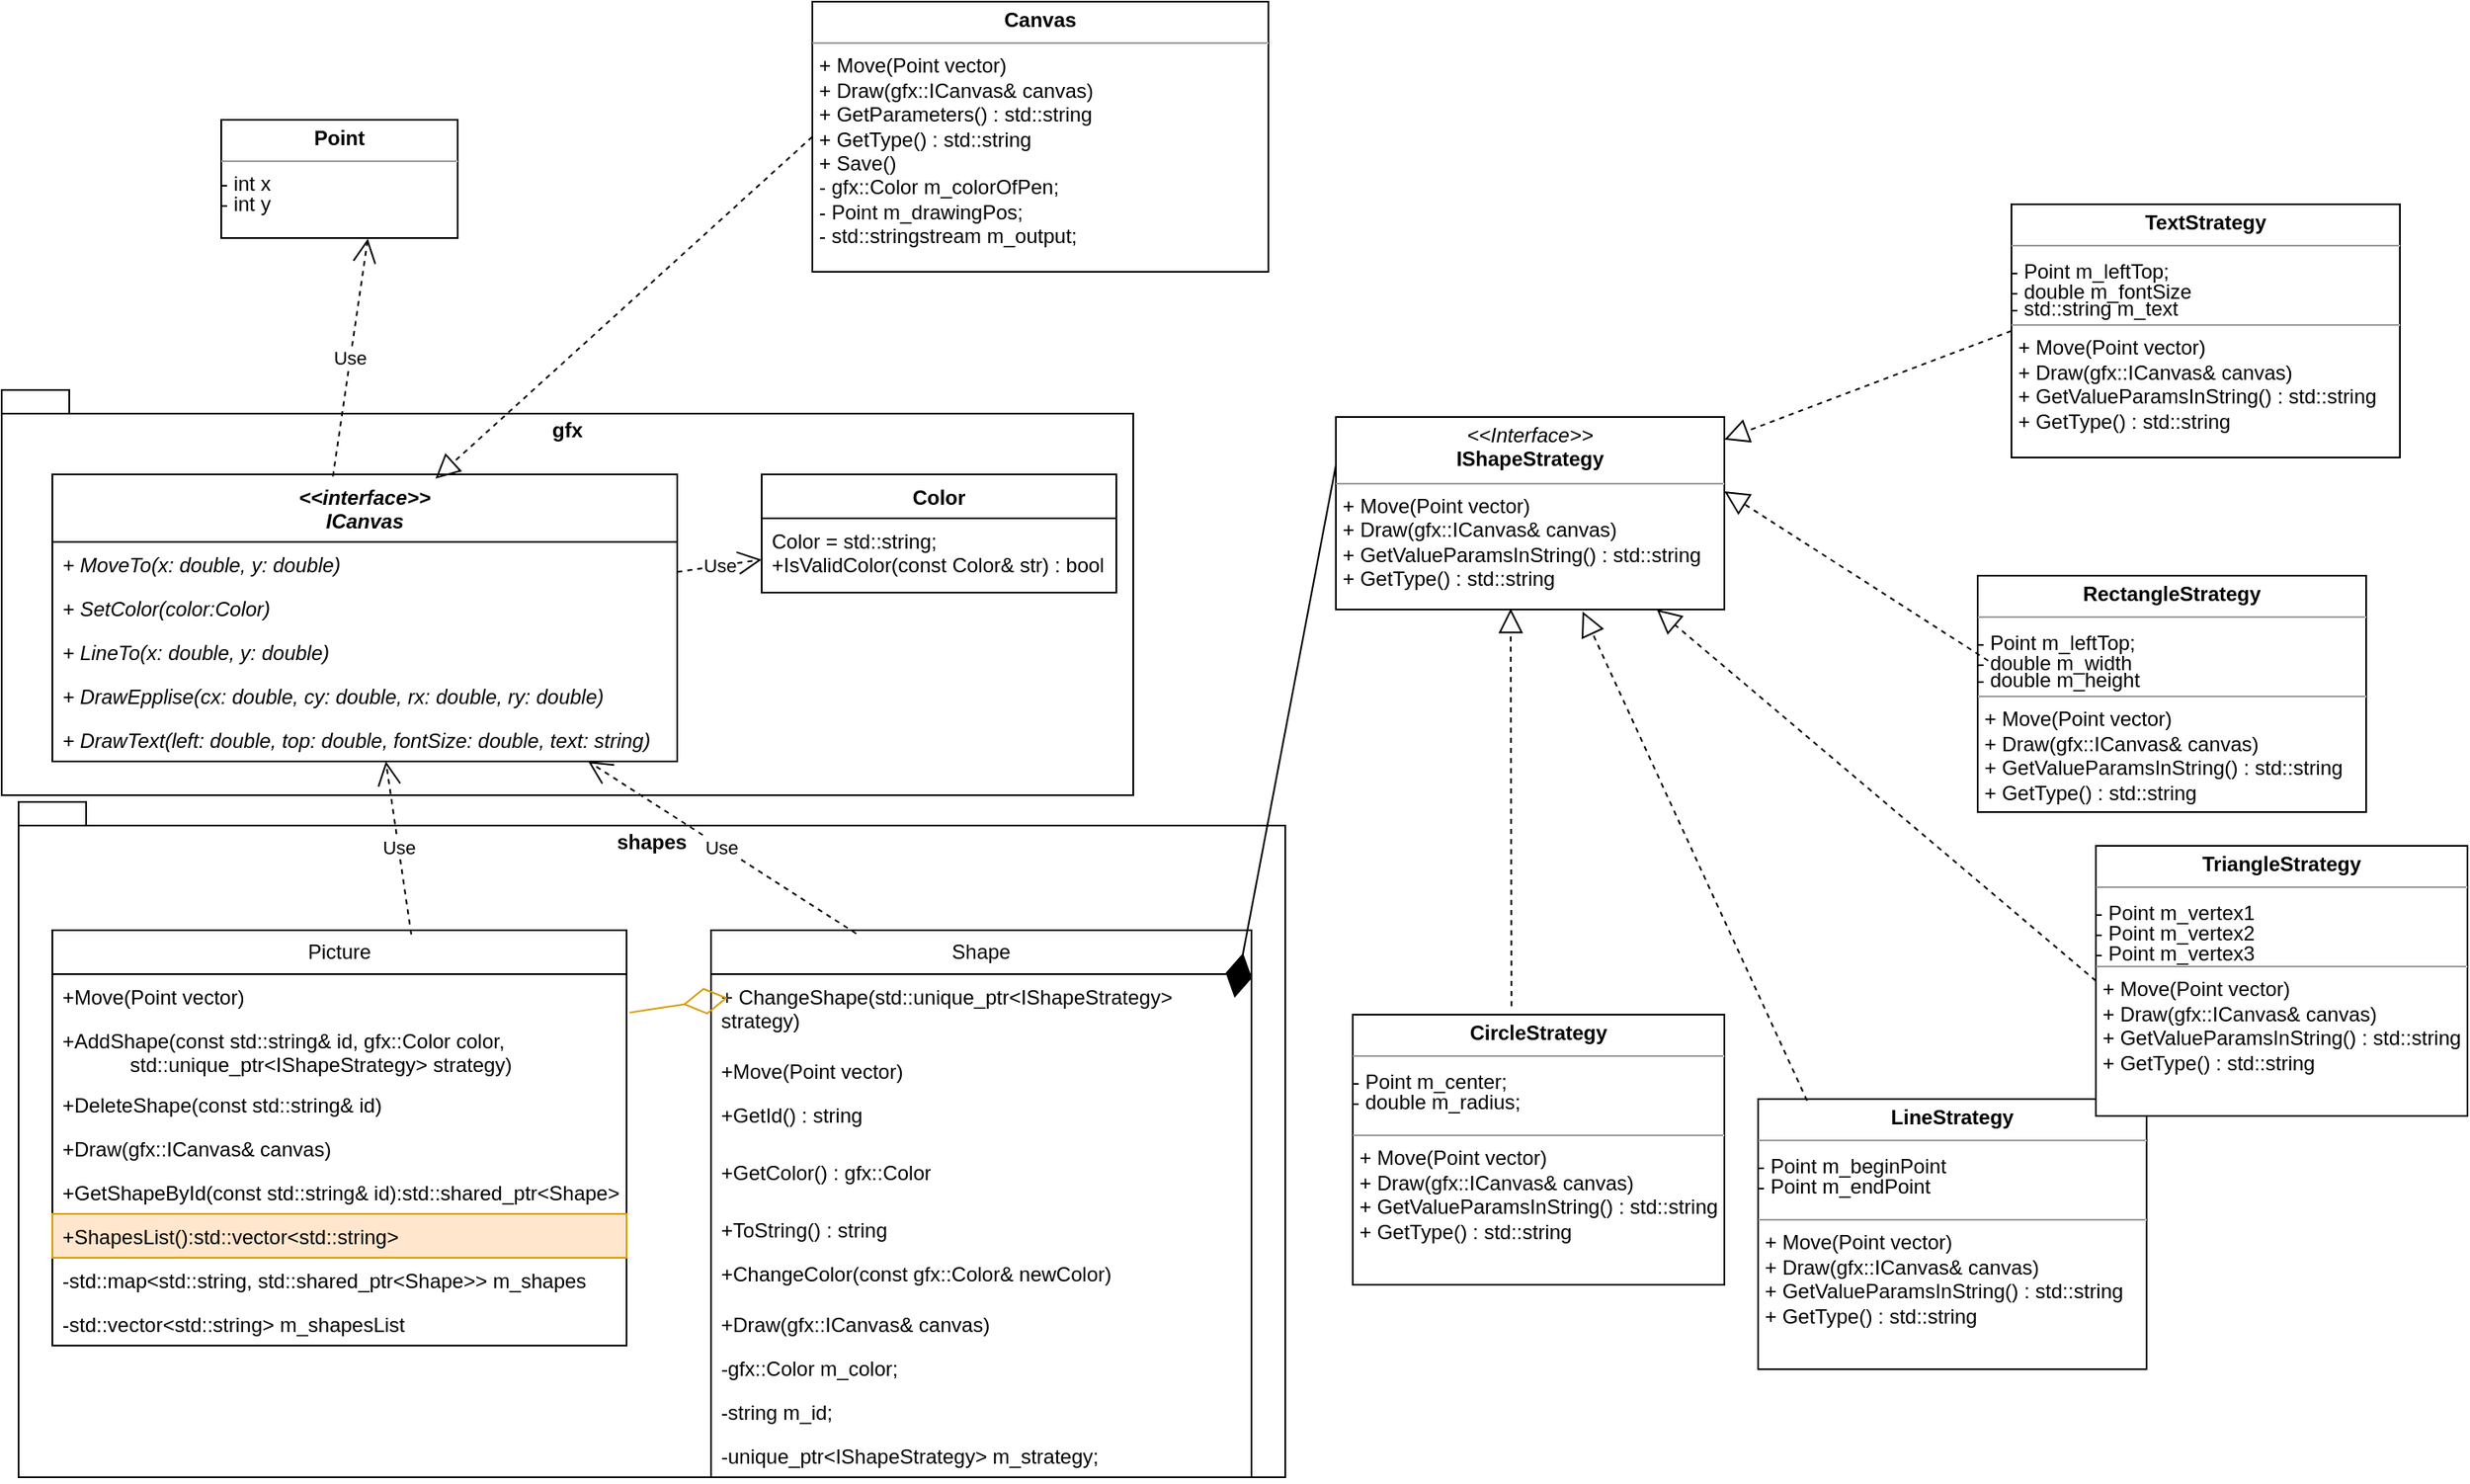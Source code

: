 <mxfile version="22.0.1" type="device">
  <diagram name="Page-1" id="Y_azgNVQeFD8-NLl5OH-">
    <mxGraphModel dx="1179" dy="676" grid="1" gridSize="10" guides="1" tooltips="1" connect="1" arrows="1" fold="1" page="1" pageScale="1" pageWidth="850" pageHeight="1100" math="0" shadow="0">
      <root>
        <mxCell id="0" />
        <mxCell id="1" parent="0" />
        <mxCell id="2vqlKhICtp8Nh0tTjIv2-14" value="gfx" style="shape=folder;fontStyle=1;spacingTop=10;tabWidth=40;tabHeight=14;tabPosition=left;html=1;whiteSpace=wrap;verticalAlign=top;" parent="1" vertex="1">
          <mxGeometry x="230" y="290" width="670" height="240" as="geometry" />
        </mxCell>
        <mxCell id="2vqlKhICtp8Nh0tTjIv2-5" value="&lt;&lt;interface&gt;&gt;&#xa;ICanvas" style="swimlane;fontStyle=3;align=center;verticalAlign=top;childLayout=stackLayout;horizontal=1;startSize=40;horizontalStack=0;resizeParent=1;resizeParentMax=0;resizeLast=0;collapsible=1;marginBottom=0;" parent="1" vertex="1">
          <mxGeometry x="260" y="340" width="370" height="170" as="geometry" />
        </mxCell>
        <mxCell id="2vqlKhICtp8Nh0tTjIv2-6" value="+ MoveTo(x: double, y: double)" style="text;strokeColor=none;fillColor=none;align=left;verticalAlign=top;spacingLeft=4;spacingRight=4;overflow=hidden;rotatable=0;points=[[0,0.5],[1,0.5]];portConstraint=eastwest;fontStyle=2" parent="2vqlKhICtp8Nh0tTjIv2-5" vertex="1">
          <mxGeometry y="40" width="370" height="26" as="geometry" />
        </mxCell>
        <mxCell id="2vqlKhICtp8Nh0tTjIv2-7" value="+ SetColor(color:Color)" style="text;strokeColor=none;fillColor=none;align=left;verticalAlign=top;spacingLeft=4;spacingRight=4;overflow=hidden;rotatable=0;points=[[0,0.5],[1,0.5]];portConstraint=eastwest;fontStyle=2" parent="2vqlKhICtp8Nh0tTjIv2-5" vertex="1">
          <mxGeometry y="66" width="370" height="26" as="geometry" />
        </mxCell>
        <mxCell id="2vqlKhICtp8Nh0tTjIv2-8" value="+ LineTo(x: double, y: double)" style="text;strokeColor=none;fillColor=none;align=left;verticalAlign=top;spacingLeft=4;spacingRight=4;overflow=hidden;rotatable=0;points=[[0,0.5],[1,0.5]];portConstraint=eastwest;fontStyle=2" parent="2vqlKhICtp8Nh0tTjIv2-5" vertex="1">
          <mxGeometry y="92" width="370" height="26" as="geometry" />
        </mxCell>
        <mxCell id="2vqlKhICtp8Nh0tTjIv2-26" value="+ DrawEpplise(cx: double, cy: double, rx: double, ry: double)" style="text;strokeColor=none;fillColor=none;align=left;verticalAlign=top;spacingLeft=4;spacingRight=4;overflow=hidden;rotatable=0;points=[[0,0.5],[1,0.5]];portConstraint=eastwest;fontStyle=2" parent="2vqlKhICtp8Nh0tTjIv2-5" vertex="1">
          <mxGeometry y="118" width="370" height="26" as="geometry" />
        </mxCell>
        <mxCell id="0E1A6W2-sqb5neXjDaSQ-1" value="+ DrawText(left: double, top: double, fontSize: double, text: string)" style="text;strokeColor=none;fillColor=none;align=left;verticalAlign=top;spacingLeft=4;spacingRight=4;overflow=hidden;rotatable=0;points=[[0,0.5],[1,0.5]];portConstraint=eastwest;fontStyle=2" parent="2vqlKhICtp8Nh0tTjIv2-5" vertex="1">
          <mxGeometry y="144" width="370" height="26" as="geometry" />
        </mxCell>
        <mxCell id="2vqlKhICtp8Nh0tTjIv2-9" value="Color" style="swimlane;fontStyle=1;align=center;verticalAlign=top;childLayout=stackLayout;horizontal=1;startSize=26;horizontalStack=0;resizeParent=1;resizeParentMax=0;resizeLast=0;collapsible=1;marginBottom=0;" parent="1" vertex="1">
          <mxGeometry x="680" y="340" width="210" height="70" as="geometry" />
        </mxCell>
        <mxCell id="2vqlKhICtp8Nh0tTjIv2-12" value="Color = std::string;&#xa;+IsValidColor(const Color&amp; str) : bool" style="text;strokeColor=none;fillColor=none;align=left;verticalAlign=top;spacingLeft=4;spacingRight=4;overflow=hidden;rotatable=0;points=[[0,0.5],[1,0.5]];portConstraint=eastwest;" parent="2vqlKhICtp8Nh0tTjIv2-9" vertex="1">
          <mxGeometry y="26" width="210" height="44" as="geometry" />
        </mxCell>
        <mxCell id="2vqlKhICtp8Nh0tTjIv2-13" value="Use" style="endArrow=open;endSize=12;dashed=1;html=1;rounded=0;" parent="1" source="2vqlKhICtp8Nh0tTjIv2-5" target="2vqlKhICtp8Nh0tTjIv2-9" edge="1">
          <mxGeometry width="160" relative="1" as="geometry">
            <mxPoint x="210" y="520" as="sourcePoint" />
            <mxPoint x="370" y="520" as="targetPoint" />
          </mxGeometry>
        </mxCell>
        <mxCell id="2vqlKhICtp8Nh0tTjIv2-15" value="shapes" style="shape=folder;fontStyle=1;spacingTop=10;tabWidth=40;tabHeight=14;tabPosition=left;html=1;whiteSpace=wrap;verticalAlign=top;" parent="1" vertex="1">
          <mxGeometry x="240" y="534" width="750" height="400" as="geometry" />
        </mxCell>
        <mxCell id="t1mvF5aTB_zWRKH5jWpR-13" value="Shape" style="swimlane;fontStyle=0;childLayout=stackLayout;horizontal=1;startSize=26;fillColor=none;horizontalStack=0;resizeParent=1;resizeParentMax=0;resizeLast=0;collapsible=1;marginBottom=0;whiteSpace=wrap;html=1;" parent="1" vertex="1">
          <mxGeometry x="650" y="610" width="320" height="324" as="geometry" />
        </mxCell>
        <mxCell id="t1mvF5aTB_zWRKH5jWpR-41" value="" style="endArrow=diamondThin;endFill=1;endSize=24;html=1;rounded=0;exitX=0;exitY=0.25;exitDx=0;exitDy=0;" parent="t1mvF5aTB_zWRKH5jWpR-13" source="t1mvF5aTB_zWRKH5jWpR-40" edge="1">
          <mxGeometry width="160" relative="1" as="geometry">
            <mxPoint x="430" y="53.45" as="sourcePoint" />
            <mxPoint x="310" y="39.998" as="targetPoint" />
          </mxGeometry>
        </mxCell>
        <mxCell id="t1mvF5aTB_zWRKH5jWpR-14" value="+&amp;nbsp;ChangeShape(std::unique_ptr&amp;lt;IShapeStrategy&amp;gt; strategy)" style="text;strokeColor=none;fillColor=none;align=left;verticalAlign=top;spacingLeft=4;spacingRight=4;overflow=hidden;rotatable=0;points=[[0,0.5],[1,0.5]];portConstraint=eastwest;whiteSpace=wrap;html=1;" parent="t1mvF5aTB_zWRKH5jWpR-13" vertex="1">
          <mxGeometry y="26" width="320" height="44" as="geometry" />
        </mxCell>
        <mxCell id="t1mvF5aTB_zWRKH5jWpR-15" value="+Move(Point vector)" style="text;strokeColor=none;fillColor=none;align=left;verticalAlign=top;spacingLeft=4;spacingRight=4;overflow=hidden;rotatable=0;points=[[0,0.5],[1,0.5]];portConstraint=eastwest;whiteSpace=wrap;html=1;" parent="t1mvF5aTB_zWRKH5jWpR-13" vertex="1">
          <mxGeometry y="70" width="320" height="26" as="geometry" />
        </mxCell>
        <mxCell id="t1mvF5aTB_zWRKH5jWpR-20" value="+GetId() : string" style="text;strokeColor=none;fillColor=none;align=left;verticalAlign=top;spacingLeft=4;spacingRight=4;overflow=hidden;rotatable=0;points=[[0,0.5],[1,0.5]];portConstraint=eastwest;whiteSpace=wrap;html=1;" parent="t1mvF5aTB_zWRKH5jWpR-13" vertex="1">
          <mxGeometry y="96" width="320" height="34" as="geometry" />
        </mxCell>
        <mxCell id="t1mvF5aTB_zWRKH5jWpR-16" value="+GetColor() : gfx::Color" style="text;strokeColor=none;fillColor=none;align=left;verticalAlign=top;spacingLeft=4;spacingRight=4;overflow=hidden;rotatable=0;points=[[0,0.5],[1,0.5]];portConstraint=eastwest;whiteSpace=wrap;html=1;" parent="t1mvF5aTB_zWRKH5jWpR-13" vertex="1">
          <mxGeometry y="130" width="320" height="34" as="geometry" />
        </mxCell>
        <mxCell id="t1mvF5aTB_zWRKH5jWpR-22" value="+ToString() : string" style="text;strokeColor=none;fillColor=none;align=left;verticalAlign=top;spacingLeft=4;spacingRight=4;overflow=hidden;rotatable=0;points=[[0,0.5],[1,0.5]];portConstraint=eastwest;whiteSpace=wrap;html=1;" parent="t1mvF5aTB_zWRKH5jWpR-13" vertex="1">
          <mxGeometry y="164" width="320" height="26" as="geometry" />
        </mxCell>
        <mxCell id="t1mvF5aTB_zWRKH5jWpR-21" value="+ChangeColor(const gfx::Color&amp;amp; newColor)" style="text;strokeColor=none;fillColor=none;align=left;verticalAlign=top;spacingLeft=4;spacingRight=4;overflow=hidden;rotatable=0;points=[[0,0.5],[1,0.5]];portConstraint=eastwest;whiteSpace=wrap;html=1;" parent="t1mvF5aTB_zWRKH5jWpR-13" vertex="1">
          <mxGeometry y="190" width="320" height="30" as="geometry" />
        </mxCell>
        <mxCell id="t1mvF5aTB_zWRKH5jWpR-24" value="+Draw(gfx::ICanvas&amp;amp; canvas)" style="text;strokeColor=none;fillColor=none;align=left;verticalAlign=top;spacingLeft=4;spacingRight=4;overflow=hidden;rotatable=0;points=[[0,0.5],[1,0.5]];portConstraint=eastwest;whiteSpace=wrap;html=1;" parent="t1mvF5aTB_zWRKH5jWpR-13" vertex="1">
          <mxGeometry y="220" width="320" height="26" as="geometry" />
        </mxCell>
        <mxCell id="t1mvF5aTB_zWRKH5jWpR-25" value="-gfx::Color m_color;" style="text;strokeColor=none;fillColor=none;align=left;verticalAlign=top;spacingLeft=4;spacingRight=4;overflow=hidden;rotatable=0;points=[[0,0.5],[1,0.5]];portConstraint=eastwest;whiteSpace=wrap;html=1;" parent="t1mvF5aTB_zWRKH5jWpR-13" vertex="1">
          <mxGeometry y="246" width="320" height="26" as="geometry" />
        </mxCell>
        <mxCell id="t1mvF5aTB_zWRKH5jWpR-26" value="-string m_id;" style="text;strokeColor=none;fillColor=none;align=left;verticalAlign=top;spacingLeft=4;spacingRight=4;overflow=hidden;rotatable=0;points=[[0,0.5],[1,0.5]];portConstraint=eastwest;whiteSpace=wrap;html=1;" parent="t1mvF5aTB_zWRKH5jWpR-13" vertex="1">
          <mxGeometry y="272" width="320" height="26" as="geometry" />
        </mxCell>
        <mxCell id="t1mvF5aTB_zWRKH5jWpR-28" value="-unique_ptr&amp;lt;IShapeStrategy&amp;gt; m_strategy;" style="text;strokeColor=none;fillColor=none;align=left;verticalAlign=top;spacingLeft=4;spacingRight=4;overflow=hidden;rotatable=0;points=[[0,0.5],[1,0.5]];portConstraint=eastwest;whiteSpace=wrap;html=1;" parent="t1mvF5aTB_zWRKH5jWpR-13" vertex="1">
          <mxGeometry y="298" width="320" height="26" as="geometry" />
        </mxCell>
        <mxCell id="t1mvF5aTB_zWRKH5jWpR-31" value="Picture" style="swimlane;fontStyle=0;childLayout=stackLayout;horizontal=1;startSize=26;fillColor=none;horizontalStack=0;resizeParent=1;resizeParentMax=0;resizeLast=0;collapsible=1;marginBottom=0;whiteSpace=wrap;html=1;" parent="1" vertex="1">
          <mxGeometry x="260" y="610" width="340" height="246" as="geometry" />
        </mxCell>
        <mxCell id="t1mvF5aTB_zWRKH5jWpR-32" value="+Move(Point vector)" style="text;strokeColor=none;fillColor=none;align=left;verticalAlign=top;spacingLeft=4;spacingRight=4;overflow=hidden;rotatable=0;points=[[0,0.5],[1,0.5]];portConstraint=eastwest;whiteSpace=wrap;html=1;" parent="t1mvF5aTB_zWRKH5jWpR-31" vertex="1">
          <mxGeometry y="26" width="340" height="26" as="geometry" />
        </mxCell>
        <mxCell id="n3NUByrdHhENyWRDGCiz-2" value="" style="endArrow=diamondThin;endFill=0;endSize=24;html=1;rounded=0;exitX=1.005;exitY=-0.084;exitDx=0;exitDy=0;exitPerimeter=0;fillColor=#ffe6cc;strokeColor=#d79b00;" edge="1" parent="t1mvF5aTB_zWRKH5jWpR-31" source="t1mvF5aTB_zWRKH5jWpR-33">
          <mxGeometry width="160" relative="1" as="geometry">
            <mxPoint x="240" y="40" as="sourcePoint" />
            <mxPoint x="400" y="40" as="targetPoint" />
          </mxGeometry>
        </mxCell>
        <mxCell id="t1mvF5aTB_zWRKH5jWpR-33" value="+AddShape(const std::string&amp;amp; id, gfx::Color color,&lt;div&gt;&lt;span style=&quot;&quot;&gt;&lt;span style=&quot;&quot;&gt;&lt;span style=&quot;white-space: pre;&quot;&gt;&amp;nbsp;&amp;nbsp;&amp;nbsp;&amp;nbsp;&lt;/span&gt;&lt;span style=&quot;white-space: pre;&quot;&gt;&amp;nbsp;&amp;nbsp;&amp;nbsp;&amp;nbsp;&lt;/span&gt;&lt;span style=&quot;white-space: pre;&quot;&gt;&amp;nbsp;&amp;nbsp;&amp;nbsp;&amp;nbsp;&lt;/span&gt;&lt;/span&gt;std::unique_ptr&amp;lt;IShapeStrategy&amp;gt; strategy)&lt;/span&gt;&lt;/div&gt;" style="text;strokeColor=none;fillColor=none;align=left;verticalAlign=top;spacingLeft=4;spacingRight=4;overflow=hidden;rotatable=0;points=[[0,0.5],[1,0.5]];portConstraint=eastwest;whiteSpace=wrap;html=1;" parent="t1mvF5aTB_zWRKH5jWpR-31" vertex="1">
          <mxGeometry y="52" width="340" height="38" as="geometry" />
        </mxCell>
        <mxCell id="t1mvF5aTB_zWRKH5jWpR-34" value="+DeleteShape(const std::string&amp;amp; id)" style="text;strokeColor=none;fillColor=none;align=left;verticalAlign=top;spacingLeft=4;spacingRight=4;overflow=hidden;rotatable=0;points=[[0,0.5],[1,0.5]];portConstraint=eastwest;whiteSpace=wrap;html=1;" parent="t1mvF5aTB_zWRKH5jWpR-31" vertex="1">
          <mxGeometry y="90" width="340" height="26" as="geometry" />
        </mxCell>
        <mxCell id="t1mvF5aTB_zWRKH5jWpR-29" value="+Draw(gfx::ICanvas&amp;amp; canvas)" style="text;strokeColor=none;fillColor=none;align=left;verticalAlign=top;spacingLeft=4;spacingRight=4;overflow=hidden;rotatable=0;points=[[0,0.5],[1,0.5]];portConstraint=eastwest;whiteSpace=wrap;html=1;" parent="t1mvF5aTB_zWRKH5jWpR-31" vertex="1">
          <mxGeometry y="116" width="340" height="26" as="geometry" />
        </mxCell>
        <mxCell id="t1mvF5aTB_zWRKH5jWpR-30" value="+GetShapeById(const std::string&amp;amp; id):std::shared_ptr&amp;lt;Shape&amp;gt;" style="text;strokeColor=none;fillColor=none;align=left;verticalAlign=top;spacingLeft=4;spacingRight=4;overflow=hidden;rotatable=0;points=[[0,0.5],[1,0.5]];portConstraint=eastwest;whiteSpace=wrap;html=1;" parent="t1mvF5aTB_zWRKH5jWpR-31" vertex="1">
          <mxGeometry y="142" width="340" height="26" as="geometry" />
        </mxCell>
        <mxCell id="t1mvF5aTB_zWRKH5jWpR-36" value="+ShapesList():std::vector&amp;lt;std::string&amp;gt;" style="text;strokeColor=#d79b00;fillColor=#ffe6cc;align=left;verticalAlign=top;spacingLeft=4;spacingRight=4;overflow=hidden;rotatable=0;points=[[0,0.5],[1,0.5]];portConstraint=eastwest;whiteSpace=wrap;html=1;" parent="t1mvF5aTB_zWRKH5jWpR-31" vertex="1">
          <mxGeometry y="168" width="340" height="26" as="geometry" />
        </mxCell>
        <mxCell id="t1mvF5aTB_zWRKH5jWpR-38" value="-std::map&amp;lt;std::string, std::shared_ptr&amp;lt;Shape&amp;gt;&amp;gt; m_shapes" style="text;strokeColor=none;fillColor=none;align=left;verticalAlign=top;spacingLeft=4;spacingRight=4;overflow=hidden;rotatable=0;points=[[0,0.5],[1,0.5]];portConstraint=eastwest;whiteSpace=wrap;html=1;" parent="t1mvF5aTB_zWRKH5jWpR-31" vertex="1">
          <mxGeometry y="194" width="340" height="26" as="geometry" />
        </mxCell>
        <mxCell id="t1mvF5aTB_zWRKH5jWpR-37" value="-std::vector&amp;lt;std::string&amp;gt; m_shapesList" style="text;strokeColor=none;fillColor=none;align=left;verticalAlign=top;spacingLeft=4;spacingRight=4;overflow=hidden;rotatable=0;points=[[0,0.5],[1,0.5]];portConstraint=eastwest;whiteSpace=wrap;html=1;" parent="t1mvF5aTB_zWRKH5jWpR-31" vertex="1">
          <mxGeometry y="220" width="340" height="26" as="geometry" />
        </mxCell>
        <mxCell id="t1mvF5aTB_zWRKH5jWpR-40" value="&lt;p style=&quot;margin:0px;margin-top:4px;text-align:center;&quot;&gt;&lt;i&gt;&amp;lt;&amp;lt;Interface&amp;gt;&amp;gt;&lt;/i&gt;&lt;br&gt;&lt;b&gt;IShapeStrategy&lt;/b&gt;&lt;/p&gt;&lt;hr size=&quot;1&quot;&gt;&lt;p style=&quot;margin:0px;margin-left:4px;&quot;&gt;+ Move(Point vector)&lt;/p&gt;&lt;p style=&quot;margin:0px;margin-left:4px;&quot;&gt;+ Draw(gfx::ICanvas&amp;amp; canvas)&lt;/p&gt;&lt;p style=&quot;margin:0px;margin-left:4px;&quot;&gt;+ GetValueParamsInString() : std::string&lt;/p&gt;&lt;p style=&quot;margin:0px;margin-left:4px;&quot;&gt;+ GetType() : std::string&lt;/p&gt;" style="verticalAlign=top;align=left;overflow=fill;fontSize=12;fontFamily=Helvetica;html=1;whiteSpace=wrap;" parent="1" vertex="1">
          <mxGeometry x="1020" y="306" width="230" height="114" as="geometry" />
        </mxCell>
        <mxCell id="t1mvF5aTB_zWRKH5jWpR-50" value="&lt;p style=&quot;margin:0px;margin-top:4px;text-align:center;&quot;&gt;&lt;b&gt;LineStrategy&lt;/b&gt;&lt;/p&gt;&lt;hr size=&quot;1&quot;&gt;&lt;div style=&quot;height:2px;&quot;&gt;&lt;div style=&quot;height:2px;&quot;&gt;&lt;br&gt;&lt;/div&gt;&lt;div style=&quot;height:2px;&quot;&gt;- Point m_beginPoint&lt;/div&gt;&lt;div style=&quot;height:2px;&quot;&gt;&lt;span style=&quot;&quot;&gt;&amp;nbsp;&amp;nbsp;&amp;nbsp;&amp;nbsp;&lt;/span&gt;&lt;/div&gt;&lt;div style=&quot;height:2px;&quot;&gt;&lt;br&gt;&lt;/div&gt;&lt;div style=&quot;height:2px;&quot;&gt;&lt;br&gt;&lt;/div&gt;&lt;div style=&quot;height:2px;&quot;&gt;&lt;br&gt;&lt;/div&gt;&lt;div style=&quot;height:2px;&quot;&gt;&lt;br&gt;&lt;/div&gt;&lt;div style=&quot;height:2px;&quot;&gt;- Point m_endPoint&lt;/div&gt;&lt;/div&gt;&lt;div style=&quot;height:2px;&quot;&gt;&lt;br&gt;&lt;/div&gt;&lt;div style=&quot;height:2px;&quot;&gt;&lt;br&gt;&lt;/div&gt;&lt;div style=&quot;height:2px;&quot;&gt;&lt;br&gt;&lt;/div&gt;&lt;div style=&quot;height:2px;&quot;&gt;&lt;br&gt;&lt;/div&gt;&lt;div style=&quot;height:2px;&quot;&gt;&lt;br&gt;&lt;/div&gt;&lt;div style=&quot;height:2px;&quot;&gt;&lt;br&gt;&lt;/div&gt;&lt;div style=&quot;height:2px;&quot;&gt;&lt;br&gt;&lt;/div&gt;&lt;div style=&quot;height:2px;&quot;&gt;&lt;br&gt;&lt;/div&gt;&lt;div style=&quot;height:2px;&quot;&gt;&lt;br&gt;&lt;/div&gt;&lt;div style=&quot;height:2px;&quot;&gt;&lt;br&gt;&lt;/div&gt;&lt;div style=&quot;height:2px;&quot;&gt;&lt;br&gt;&lt;/div&gt;&lt;div style=&quot;height:2px;&quot;&gt;&lt;br&gt;&lt;/div&gt;&lt;div style=&quot;height:2px;&quot;&gt;&lt;br&gt;&lt;/div&gt;&lt;div style=&quot;height:2px;&quot;&gt;&lt;br&gt;&lt;/div&gt;&lt;div style=&quot;height:2px;&quot;&gt;&lt;br&gt;&lt;/div&gt;&lt;div style=&quot;height:2px;&quot;&gt;&lt;br&gt;&lt;/div&gt;&lt;hr size=&quot;1&quot;&gt;&lt;div style=&quot;height:2px;&quot;&gt;&lt;p style=&quot;border-color: var(--border-color); margin: 0px 0px 0px 4px;&quot;&gt;+ Move(Point vector)&lt;/p&gt;&lt;p style=&quot;border-color: var(--border-color); margin: 0px 0px 0px 4px;&quot;&gt;+ Draw(gfx::ICanvas&amp;amp; canvas)&lt;/p&gt;&lt;p style=&quot;border-color: var(--border-color); margin: 0px 0px 0px 4px;&quot;&gt;+&amp;nbsp;GetValueParamsInString() : std::string&lt;/p&gt;&lt;p style=&quot;border-color: var(--border-color); margin: 0px 0px 0px 4px;&quot;&gt;+ GetType() : std::string&lt;/p&gt;&lt;/div&gt;" style="verticalAlign=top;align=left;overflow=fill;fontSize=12;fontFamily=Helvetica;html=1;whiteSpace=wrap;" parent="1" vertex="1">
          <mxGeometry x="1270" y="710" width="230" height="160" as="geometry" />
        </mxCell>
        <mxCell id="t1mvF5aTB_zWRKH5jWpR-59" value="&lt;p style=&quot;margin:0px;margin-top:4px;text-align:center;&quot;&gt;&lt;b&gt;TriangleStrategy&lt;/b&gt;&lt;/p&gt;&lt;hr size=&quot;1&quot;&gt;&lt;div style=&quot;height:2px;&quot;&gt;&lt;div style=&quot;height:2px;&quot;&gt;&lt;br&gt;&lt;/div&gt;&lt;div style=&quot;height:2px;&quot;&gt;- Point m_vertex1&lt;/div&gt;&lt;div style=&quot;height:2px;&quot;&gt;&lt;span style=&quot;&quot;&gt;&amp;nbsp;&amp;nbsp;&amp;nbsp;&amp;nbsp;&lt;/span&gt;&lt;/div&gt;&lt;div style=&quot;height:2px;&quot;&gt;&lt;br&gt;&lt;/div&gt;&lt;div style=&quot;height:2px;&quot;&gt;&lt;br&gt;&lt;/div&gt;&lt;div style=&quot;height:2px;&quot;&gt;&lt;br&gt;&lt;/div&gt;&lt;div style=&quot;height:2px;&quot;&gt;&lt;br&gt;&lt;/div&gt;&lt;div style=&quot;height:2px;&quot;&gt;- Point m_vertex2&lt;/div&gt;&lt;div style=&quot;height:2px;&quot;&gt;&lt;br&gt;&lt;/div&gt;&lt;div style=&quot;height:2px;&quot;&gt;&lt;br&gt;&lt;/div&gt;&lt;div style=&quot;height:2px;&quot;&gt;&lt;br&gt;&lt;/div&gt;&lt;div style=&quot;height:2px;&quot;&gt;&lt;br&gt;&lt;/div&gt;&lt;div style=&quot;height:2px;&quot;&gt;&lt;br&gt;&lt;/div&gt;&lt;div style=&quot;height:2px;&quot;&gt;- Point m_vertex3&lt;/div&gt;&lt;/div&gt;&lt;div style=&quot;height:2px;&quot;&gt;&lt;br&gt;&lt;/div&gt;&lt;div style=&quot;height:2px;&quot;&gt;&lt;br&gt;&lt;/div&gt;&lt;div style=&quot;height:2px;&quot;&gt;&lt;br&gt;&lt;/div&gt;&lt;div style=&quot;height:2px;&quot;&gt;&lt;br&gt;&lt;/div&gt;&lt;div style=&quot;height:2px;&quot;&gt;&lt;br&gt;&lt;/div&gt;&lt;div style=&quot;height:2px;&quot;&gt;&lt;br&gt;&lt;/div&gt;&lt;div style=&quot;height:2px;&quot;&gt;&lt;br&gt;&lt;/div&gt;&lt;div style=&quot;height:2px;&quot;&gt;&lt;br&gt;&lt;/div&gt;&lt;div style=&quot;height:2px;&quot;&gt;&lt;br&gt;&lt;/div&gt;&lt;div style=&quot;height:2px;&quot;&gt;&lt;br&gt;&lt;/div&gt;&lt;div style=&quot;height:2px;&quot;&gt;&lt;br&gt;&lt;/div&gt;&lt;div style=&quot;height:2px;&quot;&gt;&lt;br&gt;&lt;/div&gt;&lt;div style=&quot;height:2px;&quot;&gt;&lt;br&gt;&lt;/div&gt;&lt;div style=&quot;height:2px;&quot;&gt;&lt;br&gt;&lt;/div&gt;&lt;div style=&quot;height:2px;&quot;&gt;&lt;br&gt;&lt;/div&gt;&lt;div style=&quot;height:2px;&quot;&gt;&lt;br&gt;&lt;/div&gt;&lt;hr size=&quot;1&quot;&gt;&lt;div style=&quot;height:2px;&quot;&gt;&lt;p style=&quot;border-color: var(--border-color); margin: 0px 0px 0px 4px;&quot;&gt;+ Move(Point vector)&lt;/p&gt;&lt;p style=&quot;border-color: var(--border-color); margin: 0px 0px 0px 4px;&quot;&gt;+ Draw(gfx::ICanvas&amp;amp; canvas)&lt;/p&gt;&lt;p style=&quot;border-color: var(--border-color); margin: 0px 0px 0px 4px;&quot;&gt;+&amp;nbsp;GetValueParamsInString() : std::string&lt;/p&gt;&lt;p style=&quot;border-color: var(--border-color); margin: 0px 0px 0px 4px;&quot;&gt;+ GetType() : std::string&lt;/p&gt;&lt;/div&gt;" style="verticalAlign=top;align=left;overflow=fill;fontSize=12;fontFamily=Helvetica;html=1;whiteSpace=wrap;" parent="1" vertex="1">
          <mxGeometry x="1470" y="560" width="220" height="160" as="geometry" />
        </mxCell>
        <mxCell id="t1mvF5aTB_zWRKH5jWpR-54" value="&lt;p style=&quot;margin:0px;margin-top:4px;text-align:center;&quot;&gt;&lt;b&gt;CircleStrategy&lt;/b&gt;&lt;/p&gt;&lt;hr size=&quot;1&quot;&gt;&lt;div style=&quot;height:2px;&quot;&gt;&lt;div style=&quot;height:2px;&quot;&gt;&lt;br&gt;&lt;/div&gt;&lt;div style=&quot;height:2px;&quot;&gt;- Point m_center;&lt;/div&gt;&lt;div style=&quot;height:2px;&quot;&gt;&lt;span style=&quot;&quot;&gt;&amp;nbsp;&amp;nbsp;&amp;nbsp;&amp;nbsp;&lt;/span&gt;&lt;/div&gt;&lt;div style=&quot;height:2px;&quot;&gt;&lt;br&gt;&lt;/div&gt;&lt;div style=&quot;height:2px;&quot;&gt;&lt;br&gt;&lt;/div&gt;&lt;div style=&quot;height:2px;&quot;&gt;&lt;br&gt;&lt;/div&gt;&lt;div style=&quot;height:2px;&quot;&gt;&lt;br&gt;&lt;/div&gt;&lt;div style=&quot;height:2px;&quot;&gt;- double m_radius;&lt;/div&gt;&lt;/div&gt;&lt;div style=&quot;height:2px;&quot;&gt;&lt;br&gt;&lt;/div&gt;&lt;div style=&quot;height:2px;&quot;&gt;&lt;br&gt;&lt;/div&gt;&lt;div style=&quot;height:2px;&quot;&gt;&lt;br&gt;&lt;/div&gt;&lt;div style=&quot;height:2px;&quot;&gt;&lt;br&gt;&lt;/div&gt;&lt;div style=&quot;height:2px;&quot;&gt;&lt;br&gt;&lt;/div&gt;&lt;div style=&quot;height:2px;&quot;&gt;&lt;br&gt;&lt;/div&gt;&lt;div style=&quot;height:2px;&quot;&gt;&lt;br&gt;&lt;/div&gt;&lt;div style=&quot;height:2px;&quot;&gt;&lt;br&gt;&lt;/div&gt;&lt;div style=&quot;height:2px;&quot;&gt;&lt;br&gt;&lt;/div&gt;&lt;div style=&quot;height:2px;&quot;&gt;&lt;br&gt;&lt;/div&gt;&lt;div style=&quot;height:2px;&quot;&gt;&lt;br&gt;&lt;/div&gt;&lt;div style=&quot;height:2px;&quot;&gt;&lt;br&gt;&lt;/div&gt;&lt;div style=&quot;height:2px;&quot;&gt;&lt;br&gt;&lt;/div&gt;&lt;div style=&quot;height:2px;&quot;&gt;&lt;br&gt;&lt;/div&gt;&lt;div style=&quot;height:2px;&quot;&gt;&lt;br&gt;&lt;/div&gt;&lt;div style=&quot;height:2px;&quot;&gt;&lt;br&gt;&lt;/div&gt;&lt;hr size=&quot;1&quot;&gt;&lt;div style=&quot;height:2px;&quot;&gt;&lt;p style=&quot;border-color: var(--border-color); margin: 0px 0px 0px 4px;&quot;&gt;+ Move(Point vector)&lt;/p&gt;&lt;p style=&quot;border-color: var(--border-color); margin: 0px 0px 0px 4px;&quot;&gt;+ Draw(gfx::ICanvas&amp;amp; canvas)&lt;/p&gt;&lt;p style=&quot;border-color: var(--border-color); margin: 0px 0px 0px 4px;&quot;&gt;+&amp;nbsp;GetValueParamsInString() : std::string&lt;/p&gt;&lt;p style=&quot;border-color: var(--border-color); margin: 0px 0px 0px 4px;&quot;&gt;+ GetType() : std::string&lt;/p&gt;&lt;/div&gt;" style="verticalAlign=top;align=left;overflow=fill;fontSize=12;fontFamily=Helvetica;html=1;whiteSpace=wrap;" parent="1" vertex="1">
          <mxGeometry x="1030" y="660" width="220" height="160" as="geometry" />
        </mxCell>
        <mxCell id="t1mvF5aTB_zWRKH5jWpR-57" value="&lt;p style=&quot;margin:0px;margin-top:4px;text-align:center;&quot;&gt;&lt;b&gt;RectangleStrategy&lt;/b&gt;&lt;/p&gt;&lt;hr size=&quot;1&quot;&gt;&lt;div style=&quot;height:2px;&quot;&gt;&lt;div style=&quot;height:2px;&quot;&gt;&lt;br&gt;&lt;/div&gt;&lt;div style=&quot;height:2px;&quot;&gt;- Point m_leftTop;&lt;/div&gt;&lt;div style=&quot;height:2px;&quot;&gt;&lt;span style=&quot;&quot;&gt;&amp;nbsp;&amp;nbsp;&amp;nbsp;&amp;nbsp;&lt;/span&gt;&lt;/div&gt;&lt;div style=&quot;height:2px;&quot;&gt;&lt;br&gt;&lt;/div&gt;&lt;div style=&quot;height:2px;&quot;&gt;&lt;br&gt;&lt;/div&gt;&lt;div style=&quot;height:2px;&quot;&gt;&lt;br&gt;&lt;/div&gt;&lt;div style=&quot;height:2px;&quot;&gt;&lt;br&gt;&lt;/div&gt;&lt;div style=&quot;height:2px;&quot;&gt;- double m_width&lt;/div&gt;&lt;div style=&quot;height:2px;&quot;&gt;&lt;br&gt;&lt;/div&gt;&lt;div style=&quot;height:2px;&quot;&gt;&lt;br&gt;&lt;/div&gt;&lt;div style=&quot;height:2px;&quot;&gt;&lt;br&gt;&lt;/div&gt;&lt;div style=&quot;height:2px;&quot;&gt;&lt;br&gt;&lt;/div&gt;&lt;div style=&quot;height:2px;&quot;&gt;- double m_height&lt;/div&gt;&lt;/div&gt;&lt;div style=&quot;height:2px;&quot;&gt;&lt;br&gt;&lt;/div&gt;&lt;div style=&quot;height:2px;&quot;&gt;&lt;br&gt;&lt;/div&gt;&lt;div style=&quot;height:2px;&quot;&gt;&lt;br&gt;&lt;/div&gt;&lt;div style=&quot;height:2px;&quot;&gt;&lt;br&gt;&lt;/div&gt;&lt;div style=&quot;height:2px;&quot;&gt;&lt;br&gt;&lt;/div&gt;&lt;div style=&quot;height:2px;&quot;&gt;&lt;br&gt;&lt;/div&gt;&lt;div style=&quot;height:2px;&quot;&gt;&lt;br&gt;&lt;/div&gt;&lt;div style=&quot;height:2px;&quot;&gt;&lt;br&gt;&lt;/div&gt;&lt;div style=&quot;height:2px;&quot;&gt;&lt;br&gt;&lt;/div&gt;&lt;div style=&quot;height:2px;&quot;&gt;&lt;br&gt;&lt;/div&gt;&lt;div style=&quot;height:2px;&quot;&gt;&lt;br&gt;&lt;/div&gt;&lt;div style=&quot;height:2px;&quot;&gt;&lt;br&gt;&lt;/div&gt;&lt;div style=&quot;height:2px;&quot;&gt;&lt;br&gt;&lt;/div&gt;&lt;div style=&quot;height:2px;&quot;&gt;&lt;br&gt;&lt;/div&gt;&lt;div style=&quot;height:2px;&quot;&gt;&lt;br&gt;&lt;/div&gt;&lt;div style=&quot;height:2px;&quot;&gt;&lt;br&gt;&lt;/div&gt;&lt;hr size=&quot;1&quot;&gt;&lt;div style=&quot;height:2px;&quot;&gt;&lt;p style=&quot;border-color: var(--border-color); margin: 0px 0px 0px 4px;&quot;&gt;+ Move(Point vector)&lt;/p&gt;&lt;p style=&quot;border-color: var(--border-color); margin: 0px 0px 0px 4px;&quot;&gt;+ Draw(gfx::ICanvas&amp;amp; canvas)&lt;/p&gt;&lt;p style=&quot;border-color: var(--border-color); margin: 0px 0px 0px 4px;&quot;&gt;+&amp;nbsp;GetValueParamsInString() : std::string&lt;/p&gt;&lt;p style=&quot;border-color: var(--border-color); margin: 0px 0px 0px 4px;&quot;&gt;+ GetType() : std::string&lt;/p&gt;&lt;/div&gt;" style="verticalAlign=top;align=left;overflow=fill;fontSize=12;fontFamily=Helvetica;html=1;whiteSpace=wrap;" parent="1" vertex="1">
          <mxGeometry x="1400" y="400" width="230" height="140" as="geometry" />
        </mxCell>
        <mxCell id="t1mvF5aTB_zWRKH5jWpR-61" value="&lt;p style=&quot;margin:0px;margin-top:4px;text-align:center;&quot;&gt;&lt;b&gt;TextStrategy&lt;/b&gt;&lt;/p&gt;&lt;hr size=&quot;1&quot;&gt;&lt;div style=&quot;height:2px;&quot;&gt;&lt;div style=&quot;height:2px;&quot;&gt;&lt;br&gt;&lt;/div&gt;&lt;div style=&quot;height:2px;&quot;&gt;- Point m_leftTop;&lt;/div&gt;&lt;div style=&quot;height:2px;&quot;&gt;&lt;span style=&quot;&quot;&gt;&amp;nbsp;&amp;nbsp;&amp;nbsp;&amp;nbsp;&lt;/span&gt;&lt;/div&gt;&lt;div style=&quot;height:2px;&quot;&gt;&lt;br&gt;&lt;/div&gt;&lt;div style=&quot;height:2px;&quot;&gt;&lt;br&gt;&lt;/div&gt;&lt;div style=&quot;height:2px;&quot;&gt;&lt;br&gt;&lt;/div&gt;&lt;div style=&quot;height:2px;&quot;&gt;&lt;br&gt;&lt;/div&gt;&lt;div style=&quot;height:2px;&quot;&gt;- double m_fontSize&lt;/div&gt;&lt;div style=&quot;height:2px;&quot;&gt;&lt;br&gt;&lt;/div&gt;&lt;div style=&quot;height:2px;&quot;&gt;&lt;br&gt;&lt;/div&gt;&lt;div style=&quot;height:2px;&quot;&gt;&lt;br&gt;&lt;/div&gt;&lt;div style=&quot;height:2px;&quot;&gt;&lt;br&gt;&lt;/div&gt;&lt;div style=&quot;height:2px;&quot;&gt;- std::string m_text&lt;/div&gt;&lt;/div&gt;&lt;div style=&quot;height:2px;&quot;&gt;&lt;br&gt;&lt;/div&gt;&lt;div style=&quot;height:2px;&quot;&gt;&lt;br&gt;&lt;/div&gt;&lt;div style=&quot;height:2px;&quot;&gt;&lt;br&gt;&lt;/div&gt;&lt;div style=&quot;height:2px;&quot;&gt;&lt;br&gt;&lt;/div&gt;&lt;div style=&quot;height:2px;&quot;&gt;&lt;br&gt;&lt;/div&gt;&lt;div style=&quot;height:2px;&quot;&gt;&lt;br&gt;&lt;/div&gt;&lt;div style=&quot;height:2px;&quot;&gt;&lt;br&gt;&lt;/div&gt;&lt;div style=&quot;height:2px;&quot;&gt;&lt;br&gt;&lt;/div&gt;&lt;div style=&quot;height:2px;&quot;&gt;&lt;br&gt;&lt;/div&gt;&lt;div style=&quot;height:2px;&quot;&gt;&lt;br&gt;&lt;/div&gt;&lt;div style=&quot;height:2px;&quot;&gt;&lt;br&gt;&lt;/div&gt;&lt;div style=&quot;height:2px;&quot;&gt;&lt;br&gt;&lt;/div&gt;&lt;div style=&quot;height:2px;&quot;&gt;&lt;br&gt;&lt;/div&gt;&lt;div style=&quot;height:2px;&quot;&gt;&lt;br&gt;&lt;/div&gt;&lt;div style=&quot;height:2px;&quot;&gt;&lt;br&gt;&lt;/div&gt;&lt;div style=&quot;height:2px;&quot;&gt;&lt;br&gt;&lt;/div&gt;&lt;hr size=&quot;1&quot;&gt;&lt;div style=&quot;height:2px;&quot;&gt;&lt;p style=&quot;border-color: var(--border-color); margin: 0px 0px 0px 4px;&quot;&gt;+ Move(Point vector)&lt;/p&gt;&lt;p style=&quot;border-color: var(--border-color); margin: 0px 0px 0px 4px;&quot;&gt;+ Draw(gfx::ICanvas&amp;amp; canvas)&lt;/p&gt;&lt;p style=&quot;border-color: var(--border-color); margin: 0px 0px 0px 4px;&quot;&gt;+&amp;nbsp;GetValueParamsInString() : std::string&lt;/p&gt;&lt;p style=&quot;border-color: var(--border-color); margin: 0px 0px 0px 4px;&quot;&gt;+ GetType() : std::string&lt;/p&gt;&lt;/div&gt;" style="verticalAlign=top;align=left;overflow=fill;fontSize=12;fontFamily=Helvetica;html=1;whiteSpace=wrap;" parent="1" vertex="1">
          <mxGeometry x="1420" y="180" width="230" height="150" as="geometry" />
        </mxCell>
        <mxCell id="t1mvF5aTB_zWRKH5jWpR-63" value="Use" style="endArrow=open;endSize=12;dashed=1;html=1;rounded=0;exitX=0.625;exitY=0.01;exitDx=0;exitDy=0;exitPerimeter=0;" parent="1" source="t1mvF5aTB_zWRKH5jWpR-31" target="2vqlKhICtp8Nh0tTjIv2-5" edge="1">
          <mxGeometry width="160" relative="1" as="geometry">
            <mxPoint x="480" y="580" as="sourcePoint" />
            <mxPoint x="640" y="580" as="targetPoint" />
          </mxGeometry>
        </mxCell>
        <mxCell id="t1mvF5aTB_zWRKH5jWpR-64" value="Use" style="endArrow=open;endSize=12;dashed=1;html=1;rounded=0;exitX=0.625;exitY=0.01;exitDx=0;exitDy=0;exitPerimeter=0;" parent="1" target="2vqlKhICtp8Nh0tTjIv2-5" edge="1">
          <mxGeometry width="160" relative="1" as="geometry">
            <mxPoint x="736" y="612" as="sourcePoint" />
            <mxPoint x="720" y="510" as="targetPoint" />
          </mxGeometry>
        </mxCell>
        <mxCell id="t1mvF5aTB_zWRKH5jWpR-69" value="&lt;p style=&quot;margin:0px;margin-top:4px;text-align:center;&quot;&gt;&lt;b&gt;Canvas&lt;/b&gt;&lt;/p&gt;&lt;hr size=&quot;1&quot;&gt;&lt;div style=&quot;height:2px;&quot;&gt;&lt;p style=&quot;border-color: var(--border-color); margin: 0px 0px 0px 4px;&quot;&gt;+ Move(Point vector)&lt;/p&gt;&lt;p style=&quot;border-color: var(--border-color); margin: 0px 0px 0px 4px;&quot;&gt;+ Draw(gfx::ICanvas&amp;amp; canvas)&lt;/p&gt;&lt;p style=&quot;border-color: var(--border-color); margin: 0px 0px 0px 4px;&quot;&gt;+ GetParameters() : std::string&lt;/p&gt;&lt;p style=&quot;border-color: var(--border-color); margin: 0px 0px 0px 4px;&quot;&gt;+ GetType() : std::string&lt;/p&gt;&lt;p style=&quot;border-color: var(--border-color); margin: 0px 0px 0px 4px;&quot;&gt;+ Save()&lt;/p&gt;&lt;p style=&quot;border-color: var(--border-color); margin: 0px 0px 0px 4px;&quot;&gt;- gfx::Color m_colorOfPen;&lt;/p&gt;&lt;p style=&quot;border-color: var(--border-color); margin: 0px 0px 0px 4px;&quot;&gt;- Point m_drawingPos;&lt;span style=&quot;&quot;&gt;&lt;/span&gt;&lt;/p&gt;&lt;p style=&quot;border-color: var(--border-color); margin: 0px 0px 0px 4px;&quot;&gt;&lt;span style=&quot;white-space: pre;&quot;&gt;- &lt;/span&gt;std::stringstream m_output;&lt;/p&gt;&lt;/div&gt;" style="verticalAlign=top;align=left;overflow=fill;fontSize=12;fontFamily=Helvetica;html=1;whiteSpace=wrap;" parent="1" vertex="1">
          <mxGeometry x="710" y="60" width="270" height="160" as="geometry" />
        </mxCell>
        <mxCell id="t1mvF5aTB_zWRKH5jWpR-71" value="&lt;p style=&quot;margin:0px;margin-top:4px;text-align:center;&quot;&gt;&lt;b&gt;Point&lt;/b&gt;&lt;/p&gt;&lt;hr size=&quot;1&quot;&gt;&lt;div style=&quot;height:2px;&quot;&gt;- int x&lt;/div&gt;&lt;div style=&quot;height:2px;&quot;&gt;&lt;br&gt;&lt;/div&gt;&lt;div style=&quot;height:2px;&quot;&gt;&lt;br&gt;&lt;/div&gt;&lt;div style=&quot;height:2px;&quot;&gt;&lt;br&gt;&lt;/div&gt;&lt;div style=&quot;height:2px;&quot;&gt;&lt;br&gt;&lt;/div&gt;&lt;div style=&quot;height:2px;&quot;&gt;&lt;br&gt;&lt;/div&gt;&lt;div style=&quot;height:2px;&quot;&gt;- int y&lt;/div&gt;" style="verticalAlign=top;align=left;overflow=fill;fontSize=12;fontFamily=Helvetica;html=1;whiteSpace=wrap;" parent="1" vertex="1">
          <mxGeometry x="360" y="130" width="140" height="70" as="geometry" />
        </mxCell>
        <mxCell id="t1mvF5aTB_zWRKH5jWpR-72" value="Use" style="endArrow=open;endSize=12;dashed=1;html=1;rounded=0;entryX=0.62;entryY=1.006;entryDx=0;entryDy=0;entryPerimeter=0;exitX=0.449;exitY=0.007;exitDx=0;exitDy=0;exitPerimeter=0;" parent="1" source="2vqlKhICtp8Nh0tTjIv2-5" target="t1mvF5aTB_zWRKH5jWpR-71" edge="1">
          <mxGeometry width="160" relative="1" as="geometry">
            <mxPoint x="320" y="230" as="sourcePoint" />
            <mxPoint x="480" y="230" as="targetPoint" />
          </mxGeometry>
        </mxCell>
        <mxCell id="roUzH-VqL10IjY-do8aV-1" value="" style="endArrow=block;dashed=1;endFill=0;endSize=12;html=1;rounded=0;entryX=0.45;entryY=0.996;entryDx=0;entryDy=0;entryPerimeter=0;exitX=0.427;exitY=-0.031;exitDx=0;exitDy=0;exitPerimeter=0;" parent="1" source="t1mvF5aTB_zWRKH5jWpR-54" target="t1mvF5aTB_zWRKH5jWpR-40" edge="1">
          <mxGeometry width="160" relative="1" as="geometry">
            <mxPoint x="1110" y="620" as="sourcePoint" />
            <mxPoint x="1150" y="460" as="targetPoint" />
          </mxGeometry>
        </mxCell>
        <mxCell id="roUzH-VqL10IjY-do8aV-2" value="" style="endArrow=block;dashed=1;endFill=0;endSize=12;html=1;rounded=0;entryX=0.635;entryY=1.011;entryDx=0;entryDy=0;entryPerimeter=0;exitX=0.126;exitY=0.006;exitDx=0;exitDy=0;exitPerimeter=0;" parent="1" source="t1mvF5aTB_zWRKH5jWpR-50" target="t1mvF5aTB_zWRKH5jWpR-40" edge="1">
          <mxGeometry width="160" relative="1" as="geometry">
            <mxPoint x="1130" y="666" as="sourcePoint" />
            <mxPoint x="1134" y="430" as="targetPoint" />
          </mxGeometry>
        </mxCell>
        <mxCell id="roUzH-VqL10IjY-do8aV-3" value="" style="endArrow=block;dashed=1;endFill=0;endSize=12;html=1;rounded=0;entryX=0.635;entryY=1.011;entryDx=0;entryDy=0;entryPerimeter=0;exitX=0;exitY=0.5;exitDx=0;exitDy=0;" parent="1" source="t1mvF5aTB_zWRKH5jWpR-59" edge="1">
          <mxGeometry width="160" relative="1" as="geometry">
            <mxPoint x="1460" y="650" as="sourcePoint" />
            <mxPoint x="1210" y="420" as="targetPoint" />
          </mxGeometry>
        </mxCell>
        <mxCell id="roUzH-VqL10IjY-do8aV-4" value="" style="endArrow=block;dashed=1;endFill=0;endSize=12;html=1;rounded=0;entryX=0.635;entryY=1.011;entryDx=0;entryDy=0;entryPerimeter=0;exitX=0.006;exitY=0.574;exitDx=0;exitDy=0;exitPerimeter=0;" parent="1" edge="1">
          <mxGeometry width="160" relative="1" as="geometry">
            <mxPoint x="1406.26" y="450.36" as="sourcePoint" />
            <mxPoint x="1250" y="350" as="targetPoint" />
          </mxGeometry>
        </mxCell>
        <mxCell id="roUzH-VqL10IjY-do8aV-5" value="" style="endArrow=block;dashed=1;endFill=0;endSize=12;html=1;rounded=0;exitX=0;exitY=0.5;exitDx=0;exitDy=0;" parent="1" source="t1mvF5aTB_zWRKH5jWpR-61" target="t1mvF5aTB_zWRKH5jWpR-40" edge="1">
          <mxGeometry width="160" relative="1" as="geometry">
            <mxPoint x="1403.9" y="319.18" as="sourcePoint" />
            <mxPoint x="1250" y="340" as="targetPoint" />
          </mxGeometry>
        </mxCell>
        <mxCell id="roUzH-VqL10IjY-do8aV-6" value="" style="endArrow=block;dashed=1;endFill=0;endSize=12;html=1;rounded=0;entryX=0.613;entryY=0.015;entryDx=0;entryDy=0;entryPerimeter=0;exitX=0;exitY=0.5;exitDx=0;exitDy=0;" parent="1" source="t1mvF5aTB_zWRKH5jWpR-69" target="2vqlKhICtp8Nh0tTjIv2-5" edge="1">
          <mxGeometry width="160" relative="1" as="geometry">
            <mxPoint x="495.405" y="290" as="sourcePoint" />
            <mxPoint x="680" y="90" as="targetPoint" />
            <Array as="points" />
          </mxGeometry>
        </mxCell>
      </root>
    </mxGraphModel>
  </diagram>
</mxfile>
